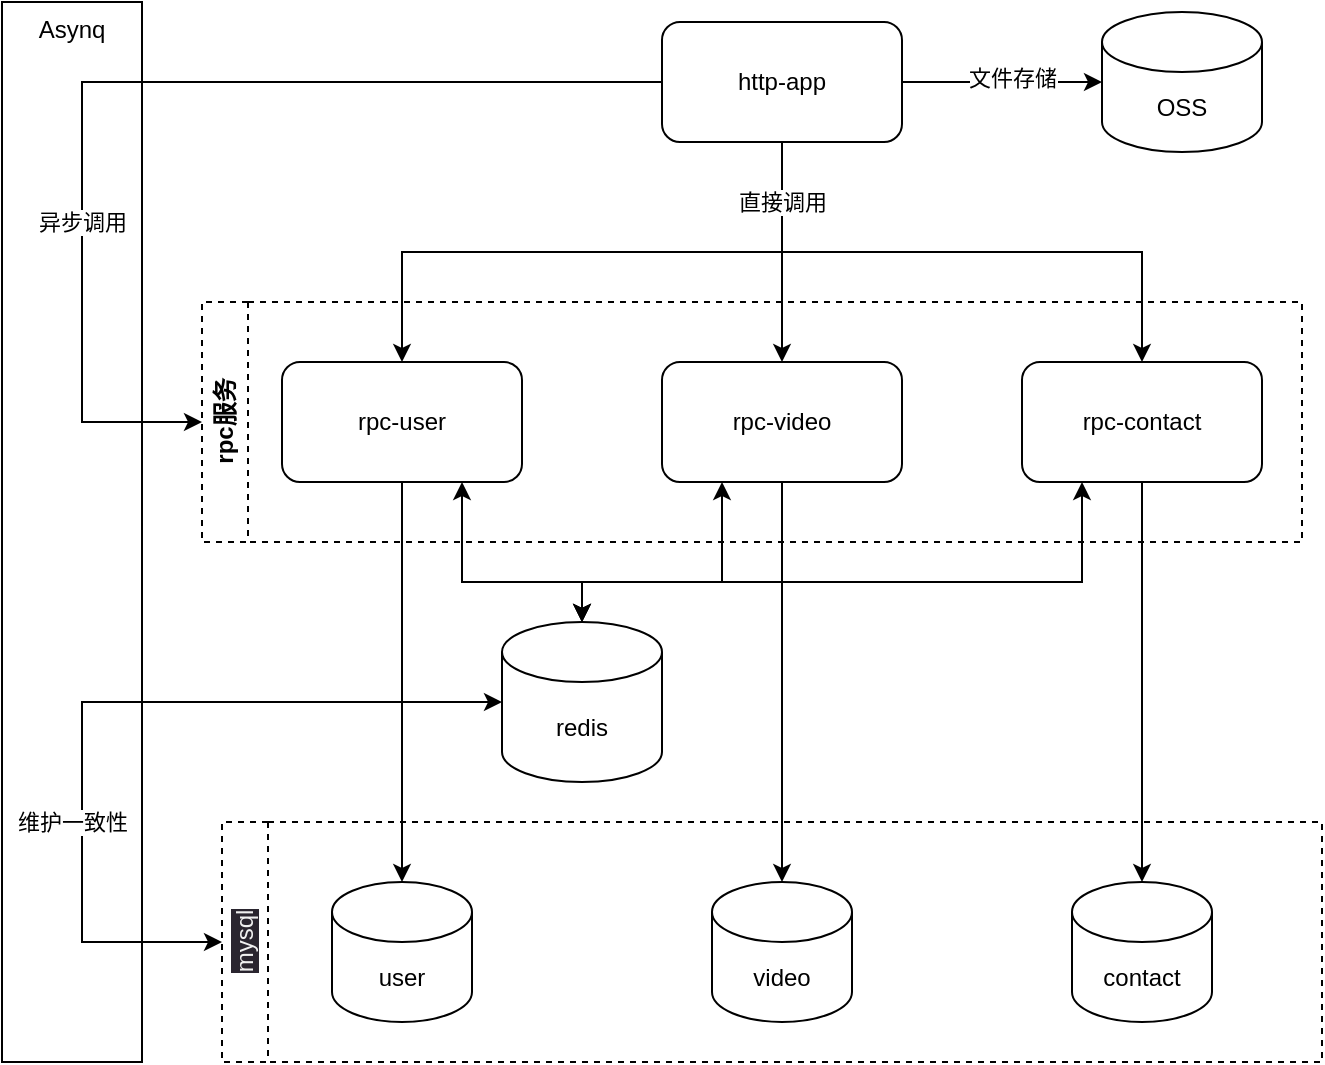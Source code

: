 <mxfile version="20.5.3" type="embed"><diagram name="第 1 页" id="RF4--qdceClJr_Qyvg9n"><mxGraphModel dx="715" dy="548" grid="1" gridSize="10" guides="1" tooltips="1" connect="1" arrows="1" fold="1" page="1" pageScale="1" pageWidth="1169" pageHeight="1654" math="0" shadow="0"><root><mxCell id="0"/><mxCell id="1" parent="0"/><mxCell id="gmzmHi3hg6lpTv-CMBU9-11" value="Asynq" style="rounded=0;whiteSpace=wrap;html=1;align=center;verticalAlign=top;" parent="1" vertex="1"><mxGeometry x="170" y="250" width="70" height="530" as="geometry"/></mxCell><mxCell id="gmzmHi3hg6lpTv-CMBU9-6" style="edgeStyle=orthogonalEdgeStyle;rounded=0;orthogonalLoop=1;jettySize=auto;html=1;entryX=0.5;entryY=0;entryDx=0;entryDy=0;" parent="1" source="gmzmHi3hg6lpTv-CMBU9-2" target="gmzmHi3hg6lpTv-CMBU9-4" edge="1"><mxGeometry relative="1" as="geometry"/></mxCell><mxCell id="gmzmHi3hg6lpTv-CMBU9-8" style="edgeStyle=orthogonalEdgeStyle;rounded=0;orthogonalLoop=1;jettySize=auto;html=1;exitX=0.5;exitY=1;exitDx=0;exitDy=0;entryX=0.5;entryY=0;entryDx=0;entryDy=0;" parent="1" source="gmzmHi3hg6lpTv-CMBU9-2" target="gmzmHi3hg6lpTv-CMBU9-3" edge="1"><mxGeometry relative="1" as="geometry"/></mxCell><mxCell id="gmzmHi3hg6lpTv-CMBU9-10" style="edgeStyle=orthogonalEdgeStyle;rounded=0;orthogonalLoop=1;jettySize=auto;html=1;exitX=0.5;exitY=1;exitDx=0;exitDy=0;" parent="1" source="gmzmHi3hg6lpTv-CMBU9-2" target="gmzmHi3hg6lpTv-CMBU9-5" edge="1"><mxGeometry relative="1" as="geometry"/></mxCell><mxCell id="gmzmHi3hg6lpTv-CMBU9-25" value="直接调用" style="edgeLabel;html=1;align=center;verticalAlign=middle;resizable=0;points=[];" parent="gmzmHi3hg6lpTv-CMBU9-10" vertex="1" connectable="0"><mxGeometry relative="1" as="geometry"><mxPoint x="-90" y="-25" as="offset"/></mxGeometry></mxCell><mxCell id="gmzmHi3hg6lpTv-CMBU9-23" style="edgeStyle=elbowEdgeStyle;rounded=0;orthogonalLoop=1;jettySize=auto;html=1;exitX=0;exitY=0.5;exitDx=0;exitDy=0;" parent="1" source="gmzmHi3hg6lpTv-CMBU9-2" edge="1"><mxGeometry relative="1" as="geometry"><mxPoint x="270" y="460" as="targetPoint"/><mxPoint x="400" y="260" as="sourcePoint"/><Array as="points"><mxPoint x="210" y="370"/></Array></mxGeometry></mxCell><mxCell id="gmzmHi3hg6lpTv-CMBU9-24" value="异步调用" style="edgeLabel;html=1;align=center;verticalAlign=middle;resizable=0;points=[];" parent="gmzmHi3hg6lpTv-CMBU9-23" vertex="1" connectable="0"><mxGeometry relative="1" as="geometry"><mxPoint x="-30" y="70" as="offset"/></mxGeometry></mxCell><mxCell id="gmzmHi3hg6lpTv-CMBU9-48" style="edgeStyle=orthogonalEdgeStyle;rounded=0;orthogonalLoop=1;jettySize=auto;html=1;exitX=1;exitY=0.5;exitDx=0;exitDy=0;entryX=0;entryY=0.5;entryDx=0;entryDy=0;entryPerimeter=0;startArrow=none;startFill=0;" parent="1" source="gmzmHi3hg6lpTv-CMBU9-2" target="gmzmHi3hg6lpTv-CMBU9-45" edge="1"><mxGeometry relative="1" as="geometry"/></mxCell><mxCell id="gmzmHi3hg6lpTv-CMBU9-50" value="文件存储" style="edgeLabel;html=1;align=center;verticalAlign=middle;resizable=0;points=[];" parent="gmzmHi3hg6lpTv-CMBU9-48" vertex="1" connectable="0"><mxGeometry relative="1" as="geometry"><mxPoint x="5" y="-2" as="offset"/></mxGeometry></mxCell><mxCell id="gmzmHi3hg6lpTv-CMBU9-2" value="http-app" style="rounded=1;whiteSpace=wrap;html=1;" parent="1" vertex="1"><mxGeometry x="500" y="260" width="120" height="60" as="geometry"/></mxCell><mxCell id="gmzmHi3hg6lpTv-CMBU9-32" style="edgeStyle=orthogonalEdgeStyle;rounded=0;orthogonalLoop=1;jettySize=auto;html=1;exitX=0.5;exitY=1;exitDx=0;exitDy=0;entryX=0.5;entryY=0;entryDx=0;entryDy=0;entryPerimeter=0;" parent="1" source="gmzmHi3hg6lpTv-CMBU9-3" target="gmzmHi3hg6lpTv-CMBU9-17" edge="1"><mxGeometry relative="1" as="geometry"><mxPoint x="370" y="700" as="targetPoint"/></mxGeometry></mxCell><mxCell id="gmzmHi3hg6lpTv-CMBU9-34" style="edgeStyle=orthogonalEdgeStyle;rounded=0;orthogonalLoop=1;jettySize=auto;html=1;exitX=0.75;exitY=1;exitDx=0;exitDy=0;startArrow=classic;startFill=1;" parent="1" source="gmzmHi3hg6lpTv-CMBU9-3" target="gmzmHi3hg6lpTv-CMBU9-20" edge="1"><mxGeometry relative="1" as="geometry"><Array as="points"><mxPoint x="400" y="540"/><mxPoint x="460" y="540"/></Array></mxGeometry></mxCell><mxCell id="gmzmHi3hg6lpTv-CMBU9-3" value="rpc-user" style="rounded=1;whiteSpace=wrap;html=1;" parent="1" vertex="1"><mxGeometry x="310" y="430" width="120" height="60" as="geometry"/></mxCell><mxCell id="gmzmHi3hg6lpTv-CMBU9-38" style="edgeStyle=orthogonalEdgeStyle;rounded=0;orthogonalLoop=1;jettySize=auto;html=1;exitX=0.5;exitY=1;exitDx=0;exitDy=0;entryX=0.5;entryY=0;entryDx=0;entryDy=0;entryPerimeter=0;" parent="1" source="gmzmHi3hg6lpTv-CMBU9-4" target="gmzmHi3hg6lpTv-CMBU9-35" edge="1"><mxGeometry relative="1" as="geometry"/></mxCell><mxCell id="gmzmHi3hg6lpTv-CMBU9-43" style="edgeStyle=orthogonalEdgeStyle;rounded=0;orthogonalLoop=1;jettySize=auto;html=1;exitX=0.25;exitY=1;exitDx=0;exitDy=0;entryX=0.5;entryY=0;entryDx=0;entryDy=0;entryPerimeter=0;startArrow=classic;startFill=1;" parent="1" source="gmzmHi3hg6lpTv-CMBU9-4" target="gmzmHi3hg6lpTv-CMBU9-20" edge="1"><mxGeometry relative="1" as="geometry"><Array as="points"><mxPoint x="530" y="540"/><mxPoint x="460" y="540"/></Array></mxGeometry></mxCell><mxCell id="gmzmHi3hg6lpTv-CMBU9-4" value="rpc-video" style="rounded=1;whiteSpace=wrap;html=1;" parent="1" vertex="1"><mxGeometry x="500" y="430" width="120" height="60" as="geometry"/></mxCell><mxCell id="gmzmHi3hg6lpTv-CMBU9-40" style="edgeStyle=orthogonalEdgeStyle;rounded=0;orthogonalLoop=1;jettySize=auto;html=1;exitX=0.5;exitY=1;exitDx=0;exitDy=0;" parent="1" source="gmzmHi3hg6lpTv-CMBU9-5" target="gmzmHi3hg6lpTv-CMBU9-36" edge="1"><mxGeometry relative="1" as="geometry"/></mxCell><mxCell id="gmzmHi3hg6lpTv-CMBU9-44" style="edgeStyle=orthogonalEdgeStyle;rounded=0;orthogonalLoop=1;jettySize=auto;html=1;exitX=0.25;exitY=1;exitDx=0;exitDy=0;entryX=0.5;entryY=0;entryDx=0;entryDy=0;entryPerimeter=0;startArrow=classic;startFill=1;" parent="1" source="gmzmHi3hg6lpTv-CMBU9-5" target="gmzmHi3hg6lpTv-CMBU9-20" edge="1"><mxGeometry relative="1" as="geometry"><Array as="points"><mxPoint x="710" y="540"/><mxPoint x="460" y="540"/></Array></mxGeometry></mxCell><mxCell id="gmzmHi3hg6lpTv-CMBU9-5" value="rpc-contact" style="rounded=1;whiteSpace=wrap;html=1;" parent="1" vertex="1"><mxGeometry x="680" y="430" width="120" height="60" as="geometry"/></mxCell><mxCell id="gmzmHi3hg6lpTv-CMBU9-18" value="&lt;span style=&quot;color: rgb(240, 240, 240); font-family: Helvetica; font-size: 12px; font-style: normal; font-variant-ligatures: normal; font-variant-caps: normal; font-weight: 400; letter-spacing: normal; orphans: 2; text-align: center; text-indent: 0px; text-transform: none; widows: 2; word-spacing: 0px; -webkit-text-stroke-width: 0px; background-color: rgb(42, 37, 47); text-decoration-thickness: initial; text-decoration-style: initial; text-decoration-color: initial; float: none; display: inline !important;&quot;&gt;mysql&lt;/span&gt;" style="swimlane;horizontal=0;whiteSpace=wrap;html=1;dashed=1;" parent="1" vertex="1"><mxGeometry x="280" y="660" width="550" height="120" as="geometry"><mxRectangle x="280" y="640" width="40" height="70" as="alternateBounds"/></mxGeometry></mxCell><mxCell id="gmzmHi3hg6lpTv-CMBU9-17" value="user" style="shape=cylinder3;whiteSpace=wrap;html=1;boundedLbl=1;backgroundOutline=1;size=15;" parent="gmzmHi3hg6lpTv-CMBU9-18" vertex="1"><mxGeometry x="55" y="30" width="70" height="70" as="geometry"/></mxCell><mxCell id="gmzmHi3hg6lpTv-CMBU9-35" value="video" style="shape=cylinder3;whiteSpace=wrap;html=1;boundedLbl=1;backgroundOutline=1;size=15;" parent="gmzmHi3hg6lpTv-CMBU9-18" vertex="1"><mxGeometry x="245" y="30" width="70" height="70" as="geometry"/></mxCell><mxCell id="gmzmHi3hg6lpTv-CMBU9-36" value="contact" style="shape=cylinder3;whiteSpace=wrap;html=1;boundedLbl=1;backgroundOutline=1;size=15;" parent="gmzmHi3hg6lpTv-CMBU9-18" vertex="1"><mxGeometry x="425" y="30" width="70" height="70" as="geometry"/></mxCell><mxCell id="gmzmHi3hg6lpTv-CMBU9-20" value="redis" style="shape=cylinder3;whiteSpace=wrap;html=1;boundedLbl=1;backgroundOutline=1;size=15;" parent="1" vertex="1"><mxGeometry x="420" y="560" width="80" height="80" as="geometry"/></mxCell><mxCell id="gmzmHi3hg6lpTv-CMBU9-21" value="rpc服务" style="swimlane;horizontal=0;whiteSpace=wrap;html=1;dashed=1;" parent="1" vertex="1"><mxGeometry x="270" y="400" width="550" height="120" as="geometry"/></mxCell><mxCell id="gmzmHi3hg6lpTv-CMBU9-28" value="" style="endArrow=classic;startArrow=classic;html=1;rounded=0;entryX=0;entryY=0.5;entryDx=0;entryDy=0;entryPerimeter=0;exitX=0;exitY=0.5;exitDx=0;exitDy=0;edgeStyle=orthogonalEdgeStyle;" parent="1" source="gmzmHi3hg6lpTv-CMBU9-18" target="gmzmHi3hg6lpTv-CMBU9-20" edge="1"><mxGeometry width="50" height="50" relative="1" as="geometry"><mxPoint x="600" y="590" as="sourcePoint"/><mxPoint x="650" y="540" as="targetPoint"/><Array as="points"><mxPoint x="210" y="720"/><mxPoint x="210" y="600"/></Array></mxGeometry></mxCell><mxCell id="gmzmHi3hg6lpTv-CMBU9-29" value="维护一致性" style="edgeLabel;html=1;align=center;verticalAlign=middle;resizable=0;points=[];" parent="gmzmHi3hg6lpTv-CMBU9-28" vertex="1" connectable="0"><mxGeometry relative="1" as="geometry"><mxPoint x="-15" y="60" as="offset"/></mxGeometry></mxCell><mxCell id="gmzmHi3hg6lpTv-CMBU9-45" value="OSS" style="shape=cylinder3;whiteSpace=wrap;html=1;boundedLbl=1;backgroundOutline=1;size=15;" parent="1" vertex="1"><mxGeometry x="720" y="255" width="80" height="70" as="geometry"/></mxCell></root></mxGraphModel></diagram></mxfile>